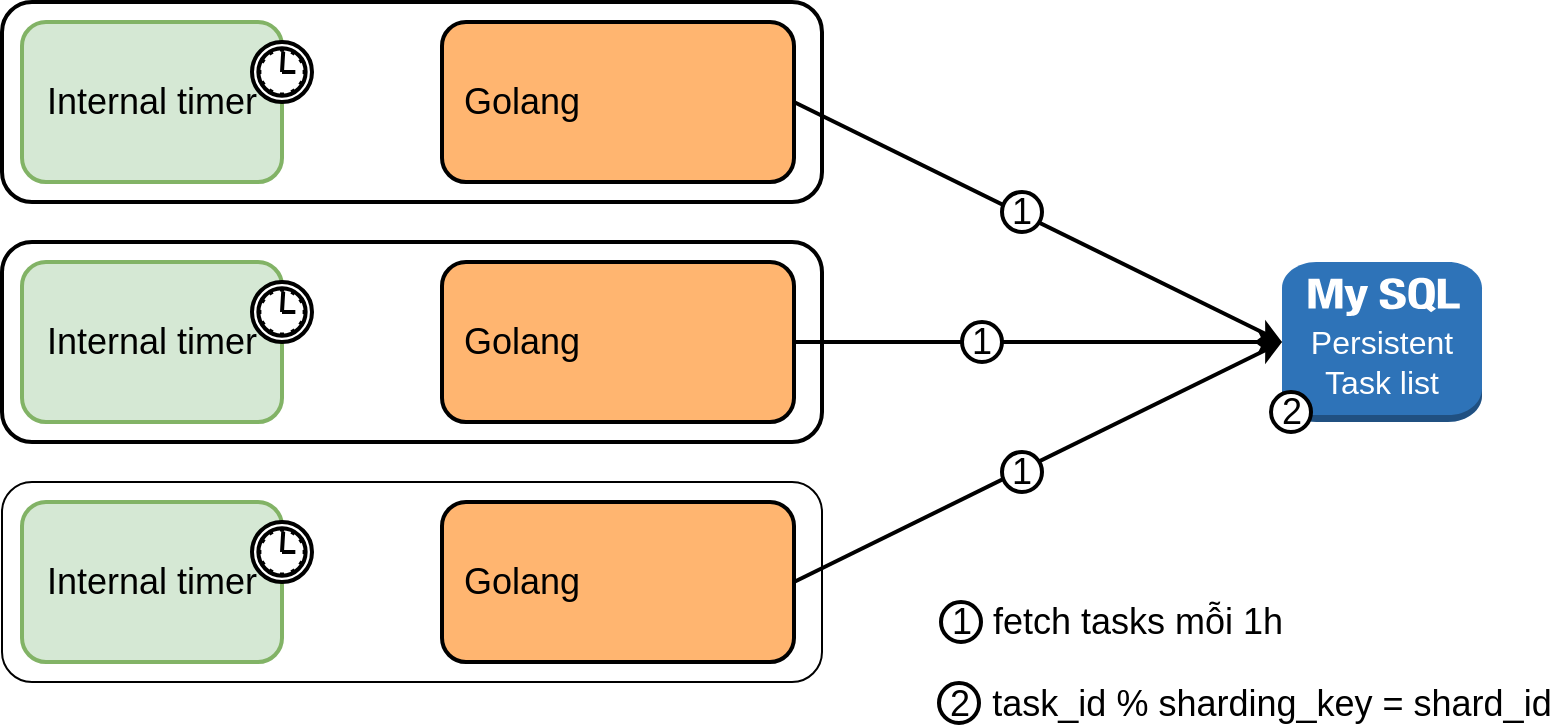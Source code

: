 <mxfile version="11.1.4" type="device"><diagram id="fefPWh3-iH62tQF98NDn" name="Page-1"><mxGraphModel dx="948" dy="472" grid="1" gridSize="10" guides="1" tooltips="1" connect="1" arrows="1" fold="1" page="1" pageScale="1" pageWidth="850" pageHeight="1100" math="0" shadow="0"><root><mxCell id="0"/><mxCell id="1" parent="0"/><mxCell id="YNYmXLA_l3JwDf2wjvsW-1" value="" style="rounded=1;whiteSpace=wrap;html=1;strokeWidth=2;" vertex="1" parent="1"><mxGeometry x="70" y="240" width="410" height="100" as="geometry"/></mxCell><mxCell id="YNYmXLA_l3JwDf2wjvsW-34" style="rounded=0;orthogonalLoop=1;jettySize=auto;html=1;exitX=1;exitY=0.5;exitDx=0;exitDy=0;fontSize=18;entryX=0;entryY=0.5;entryDx=0;entryDy=0;entryPerimeter=0;strokeWidth=2;" edge="1" parent="1" source="YNYmXLA_l3JwDf2wjvsW-9" target="YNYmXLA_l3JwDf2wjvsW-36"><mxGeometry relative="1" as="geometry"><mxPoint x="710" y="420" as="targetPoint"/></mxGeometry></mxCell><mxCell id="YNYmXLA_l3JwDf2wjvsW-9" value="" style="rounded=1;whiteSpace=wrap;html=1;fontSize=18;fillColor=#FFB570;strokeWidth=2;" vertex="1" parent="1"><mxGeometry x="290" y="250" width="176" height="80" as="geometry"/></mxCell><mxCell id="YNYmXLA_l3JwDf2wjvsW-2" value="" style="shape=image;html=1;verticalAlign=top;verticalLabelPosition=bottom;labelBackgroundColor=#ffffff;imageAspect=0;aspect=fixed;image=https://cdn4.iconfinder.com/data/icons/logos-brands-5/24/go-128.png;imageBorder=none;imageBackground=#FFB570;strokeWidth=2;" vertex="1" parent="1"><mxGeometry x="378" y="255" width="70" height="70" as="geometry"/></mxCell><mxCell id="YNYmXLA_l3JwDf2wjvsW-3" value="Golang" style="text;html=1;strokeColor=none;fillColor=none;align=center;verticalAlign=middle;whiteSpace=wrap;rounded=0;fontSize=18;strokeWidth=2;" vertex="1" parent="1"><mxGeometry x="310" y="280" width="40" height="20" as="geometry"/></mxCell><mxCell id="YNYmXLA_l3JwDf2wjvsW-6" value="Internal timer" style="html=1;whiteSpace=wrap;rounded=1;fontSize=18;fillColor=#d5e8d4;strokeColor=#82b366;strokeWidth=2;" vertex="1" parent="1"><mxGeometry x="80" y="250" width="130" height="80" as="geometry"/></mxCell><mxCell id="YNYmXLA_l3JwDf2wjvsW-7" value="" style="shape=mxgraph.bpmn.timer_start;perimeter=ellipsePerimeter;html=1;labelPosition=right;labelBackgroundColor=#ffffff;align=left;outlineConnect=0;strokeWidth=2;" vertex="1" parent="YNYmXLA_l3JwDf2wjvsW-6"><mxGeometry x="1" width="30" height="30" relative="1" as="geometry"><mxPoint x="-15" y="10" as="offset"/></mxGeometry></mxCell><mxCell id="YNYmXLA_l3JwDf2wjvsW-22" value="" style="rounded=1;whiteSpace=wrap;html=1;strokeWidth=2;" vertex="1" parent="1"><mxGeometry x="70" y="360" width="410" height="100" as="geometry"/></mxCell><mxCell id="YNYmXLA_l3JwDf2wjvsW-37" style="edgeStyle=none;rounded=0;orthogonalLoop=1;jettySize=auto;html=1;exitX=1;exitY=0.5;exitDx=0;exitDy=0;entryX=0;entryY=0.5;entryDx=0;entryDy=0;entryPerimeter=0;fontSize=18;strokeWidth=2;" edge="1" parent="1" source="YNYmXLA_l3JwDf2wjvsW-23" target="YNYmXLA_l3JwDf2wjvsW-36"><mxGeometry relative="1" as="geometry"/></mxCell><mxCell id="YNYmXLA_l3JwDf2wjvsW-23" value="" style="rounded=1;whiteSpace=wrap;html=1;fontSize=18;fillColor=#FFB570;strokeWidth=2;" vertex="1" parent="1"><mxGeometry x="290" y="370" width="176" height="80" as="geometry"/></mxCell><mxCell id="YNYmXLA_l3JwDf2wjvsW-24" value="" style="shape=image;html=1;verticalAlign=top;verticalLabelPosition=bottom;labelBackgroundColor=#ffffff;imageAspect=0;aspect=fixed;image=https://cdn4.iconfinder.com/data/icons/logos-brands-5/24/go-128.png;imageBorder=none;imageBackground=#FFB570;strokeWidth=2;" vertex="1" parent="1"><mxGeometry x="378" y="375" width="70" height="70" as="geometry"/></mxCell><mxCell id="YNYmXLA_l3JwDf2wjvsW-25" value="Golang" style="text;html=1;strokeColor=none;fillColor=none;align=center;verticalAlign=middle;whiteSpace=wrap;rounded=0;fontSize=18;strokeWidth=2;" vertex="1" parent="1"><mxGeometry x="310" y="400" width="40" height="20" as="geometry"/></mxCell><mxCell id="YNYmXLA_l3JwDf2wjvsW-26" value="Internal timer" style="html=1;whiteSpace=wrap;rounded=1;fontSize=18;fillColor=#d5e8d4;strokeColor=#82b366;strokeWidth=2;" vertex="1" parent="1"><mxGeometry x="80" y="370" width="130" height="80" as="geometry"/></mxCell><mxCell id="YNYmXLA_l3JwDf2wjvsW-27" value="" style="shape=mxgraph.bpmn.timer_start;perimeter=ellipsePerimeter;html=1;labelPosition=right;labelBackgroundColor=#ffffff;align=left;outlineConnect=0;strokeWidth=2;" vertex="1" parent="YNYmXLA_l3JwDf2wjvsW-26"><mxGeometry x="1" width="30" height="30" relative="1" as="geometry"><mxPoint x="-15" y="10" as="offset"/></mxGeometry></mxCell><mxCell id="YNYmXLA_l3JwDf2wjvsW-28" value="" style="rounded=1;whiteSpace=wrap;html=1;" vertex="1" parent="1"><mxGeometry x="70" y="480" width="410" height="100" as="geometry"/></mxCell><mxCell id="YNYmXLA_l3JwDf2wjvsW-38" style="edgeStyle=none;rounded=0;orthogonalLoop=1;jettySize=auto;html=1;exitX=1;exitY=0.5;exitDx=0;exitDy=0;fontSize=18;strokeWidth=2;" edge="1" parent="1" source="YNYmXLA_l3JwDf2wjvsW-29"><mxGeometry relative="1" as="geometry"><mxPoint x="710" y="410" as="targetPoint"/></mxGeometry></mxCell><mxCell id="YNYmXLA_l3JwDf2wjvsW-29" value="" style="rounded=1;whiteSpace=wrap;html=1;fontSize=18;fillColor=#FFB570;strokeWidth=2;" vertex="1" parent="1"><mxGeometry x="290" y="490" width="176" height="80" as="geometry"/></mxCell><mxCell id="YNYmXLA_l3JwDf2wjvsW-30" value="" style="shape=image;html=1;verticalAlign=top;verticalLabelPosition=bottom;labelBackgroundColor=#ffffff;imageAspect=0;aspect=fixed;image=https://cdn4.iconfinder.com/data/icons/logos-brands-5/24/go-128.png;imageBorder=none;imageBackground=#FFB570;strokeWidth=2;" vertex="1" parent="1"><mxGeometry x="378" y="495" width="70" height="70" as="geometry"/></mxCell><mxCell id="YNYmXLA_l3JwDf2wjvsW-31" value="Golang" style="text;html=1;strokeColor=none;fillColor=none;align=center;verticalAlign=middle;whiteSpace=wrap;rounded=0;fontSize=18;strokeWidth=2;" vertex="1" parent="1"><mxGeometry x="310" y="520" width="40" height="20" as="geometry"/></mxCell><mxCell id="YNYmXLA_l3JwDf2wjvsW-32" value="Internal timer" style="html=1;whiteSpace=wrap;rounded=1;fontSize=18;fillColor=#d5e8d4;strokeColor=#82b366;strokeWidth=2;" vertex="1" parent="1"><mxGeometry x="80" y="490" width="130" height="80" as="geometry"/></mxCell><mxCell id="YNYmXLA_l3JwDf2wjvsW-33" value="" style="shape=mxgraph.bpmn.timer_start;perimeter=ellipsePerimeter;html=1;labelPosition=right;labelBackgroundColor=#ffffff;align=left;outlineConnect=0;strokeWidth=2;" vertex="1" parent="YNYmXLA_l3JwDf2wjvsW-32"><mxGeometry x="1" width="30" height="30" relative="1" as="geometry"><mxPoint x="-15" y="10" as="offset"/></mxGeometry></mxCell><mxCell id="YNYmXLA_l3JwDf2wjvsW-36" value="" style="outlineConnect=0;dashed=0;verticalLabelPosition=bottom;verticalAlign=top;align=center;html=1;shape=mxgraph.aws3.mysql_db_instance_2;fillColor=#2E73B8;gradientColor=none;fontSize=18;strokeWidth=2;" vertex="1" parent="1"><mxGeometry x="710" y="370" width="100" height="80" as="geometry"/></mxCell><mxCell id="YNYmXLA_l3JwDf2wjvsW-39" value="1" style="ellipse;whiteSpace=wrap;html=1;aspect=fixed;fillColor=#ffffff;fontSize=18;strokeWidth=2;" vertex="1" parent="1"><mxGeometry x="570" y="335" width="20" height="20" as="geometry"/></mxCell><mxCell id="YNYmXLA_l3JwDf2wjvsW-47" value="1" style="ellipse;whiteSpace=wrap;html=1;aspect=fixed;fillColor=#ffffff;fontSize=18;strokeWidth=2;" vertex="1" parent="1"><mxGeometry x="550" y="400" width="20" height="20" as="geometry"/></mxCell><mxCell id="YNYmXLA_l3JwDf2wjvsW-48" value="1" style="ellipse;whiteSpace=wrap;html=1;aspect=fixed;fillColor=#ffffff;fontSize=18;strokeWidth=2;" vertex="1" parent="1"><mxGeometry x="570" y="465" width="20" height="20" as="geometry"/></mxCell><mxCell id="YNYmXLA_l3JwDf2wjvsW-50" value="1" style="ellipse;whiteSpace=wrap;html=1;aspect=fixed;fillColor=#ffffff;fontSize=18;strokeWidth=2;" vertex="1" parent="1"><mxGeometry x="539.5" y="540" width="20" height="20" as="geometry"/></mxCell><mxCell id="YNYmXLA_l3JwDf2wjvsW-51" value="2" style="ellipse;whiteSpace=wrap;html=1;aspect=fixed;fillColor=#ffffff;fontSize=18;strokeWidth=2;" vertex="1" parent="1"><mxGeometry x="538.5" y="580.5" width="20" height="20" as="geometry"/></mxCell><mxCell id="YNYmXLA_l3JwDf2wjvsW-53" value="fetch tasks mỗi 1h" style="text;html=1;strokeColor=none;fillColor=none;align=center;verticalAlign=middle;whiteSpace=wrap;rounded=0;fontSize=18;" vertex="1" parent="1"><mxGeometry x="562.5" y="540" width="150" height="20" as="geometry"/></mxCell><mxCell id="YNYmXLA_l3JwDf2wjvsW-54" value="task_id % sharding_key = shard_id" style="text;html=1;strokeColor=none;fillColor=none;align=center;verticalAlign=middle;whiteSpace=wrap;rounded=0;fontSize=18;" vertex="1" parent="1"><mxGeometry x="559.5" y="580.5" width="290" height="20" as="geometry"/></mxCell><mxCell id="YNYmXLA_l3JwDf2wjvsW-55" value="Persistent Task list" style="text;html=1;align=center;verticalAlign=middle;whiteSpace=wrap;rounded=0;fontSize=16;fontColor=#FFFFFF;strokeWidth=2;" vertex="1" parent="1"><mxGeometry x="720" y="410" width="80" height="20" as="geometry"/></mxCell><mxCell id="YNYmXLA_l3JwDf2wjvsW-56" value="2" style="ellipse;whiteSpace=wrap;html=1;aspect=fixed;fillColor=#ffffff;fontSize=18;strokeWidth=2;" vertex="1" parent="1"><mxGeometry x="704.5" y="435" width="20" height="20" as="geometry"/></mxCell></root></mxGraphModel></diagram></mxfile>